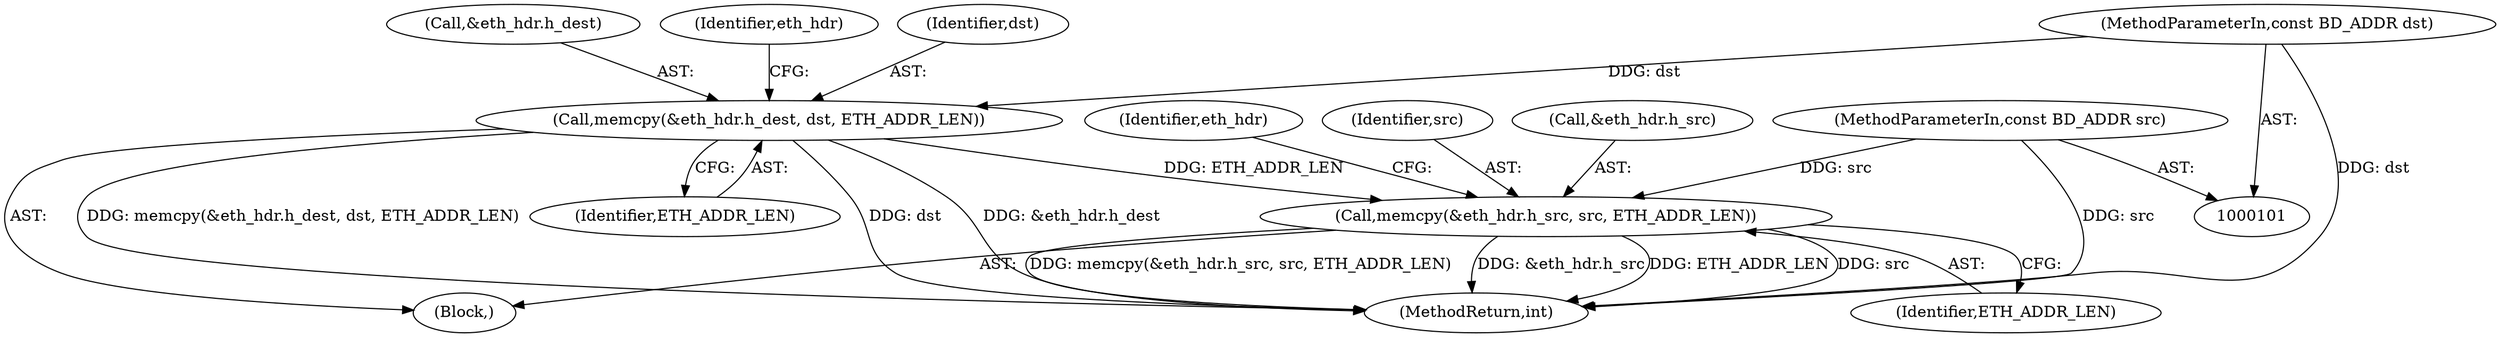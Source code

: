 digraph "0_Android_472271b153c5dc53c28beac55480a8d8434b2d5c_23@API" {
"1000128" [label="(Call,memcpy(&eth_hdr.h_src, src, ETH_ADDR_LEN))"];
"1000103" [label="(MethodParameterIn,const BD_ADDR src)"];
"1000121" [label="(Call,memcpy(&eth_hdr.h_dest, dst, ETH_ADDR_LEN))"];
"1000104" [label="(MethodParameterIn,const BD_ADDR dst)"];
"1000121" [label="(Call,memcpy(&eth_hdr.h_dest, dst, ETH_ADDR_LEN))"];
"1000137" [label="(Identifier,eth_hdr)"];
"1000127" [label="(Identifier,ETH_ADDR_LEN)"];
"1000104" [label="(MethodParameterIn,const BD_ADDR dst)"];
"1000103" [label="(MethodParameterIn,const BD_ADDR src)"];
"1000185" [label="(MethodReturn,int)"];
"1000133" [label="(Identifier,src)"];
"1000126" [label="(Identifier,dst)"];
"1000119" [label="(Block,)"];
"1000122" [label="(Call,&eth_hdr.h_dest)"];
"1000129" [label="(Call,&eth_hdr.h_src)"];
"1000131" [label="(Identifier,eth_hdr)"];
"1000134" [label="(Identifier,ETH_ADDR_LEN)"];
"1000128" [label="(Call,memcpy(&eth_hdr.h_src, src, ETH_ADDR_LEN))"];
"1000128" -> "1000119"  [label="AST: "];
"1000128" -> "1000134"  [label="CFG: "];
"1000129" -> "1000128"  [label="AST: "];
"1000133" -> "1000128"  [label="AST: "];
"1000134" -> "1000128"  [label="AST: "];
"1000137" -> "1000128"  [label="CFG: "];
"1000128" -> "1000185"  [label="DDG: memcpy(&eth_hdr.h_src, src, ETH_ADDR_LEN)"];
"1000128" -> "1000185"  [label="DDG: &eth_hdr.h_src"];
"1000128" -> "1000185"  [label="DDG: ETH_ADDR_LEN"];
"1000128" -> "1000185"  [label="DDG: src"];
"1000103" -> "1000128"  [label="DDG: src"];
"1000121" -> "1000128"  [label="DDG: ETH_ADDR_LEN"];
"1000103" -> "1000101"  [label="AST: "];
"1000103" -> "1000185"  [label="DDG: src"];
"1000121" -> "1000119"  [label="AST: "];
"1000121" -> "1000127"  [label="CFG: "];
"1000122" -> "1000121"  [label="AST: "];
"1000126" -> "1000121"  [label="AST: "];
"1000127" -> "1000121"  [label="AST: "];
"1000131" -> "1000121"  [label="CFG: "];
"1000121" -> "1000185"  [label="DDG: memcpy(&eth_hdr.h_dest, dst, ETH_ADDR_LEN)"];
"1000121" -> "1000185"  [label="DDG: dst"];
"1000121" -> "1000185"  [label="DDG: &eth_hdr.h_dest"];
"1000104" -> "1000121"  [label="DDG: dst"];
"1000104" -> "1000101"  [label="AST: "];
"1000104" -> "1000185"  [label="DDG: dst"];
}

